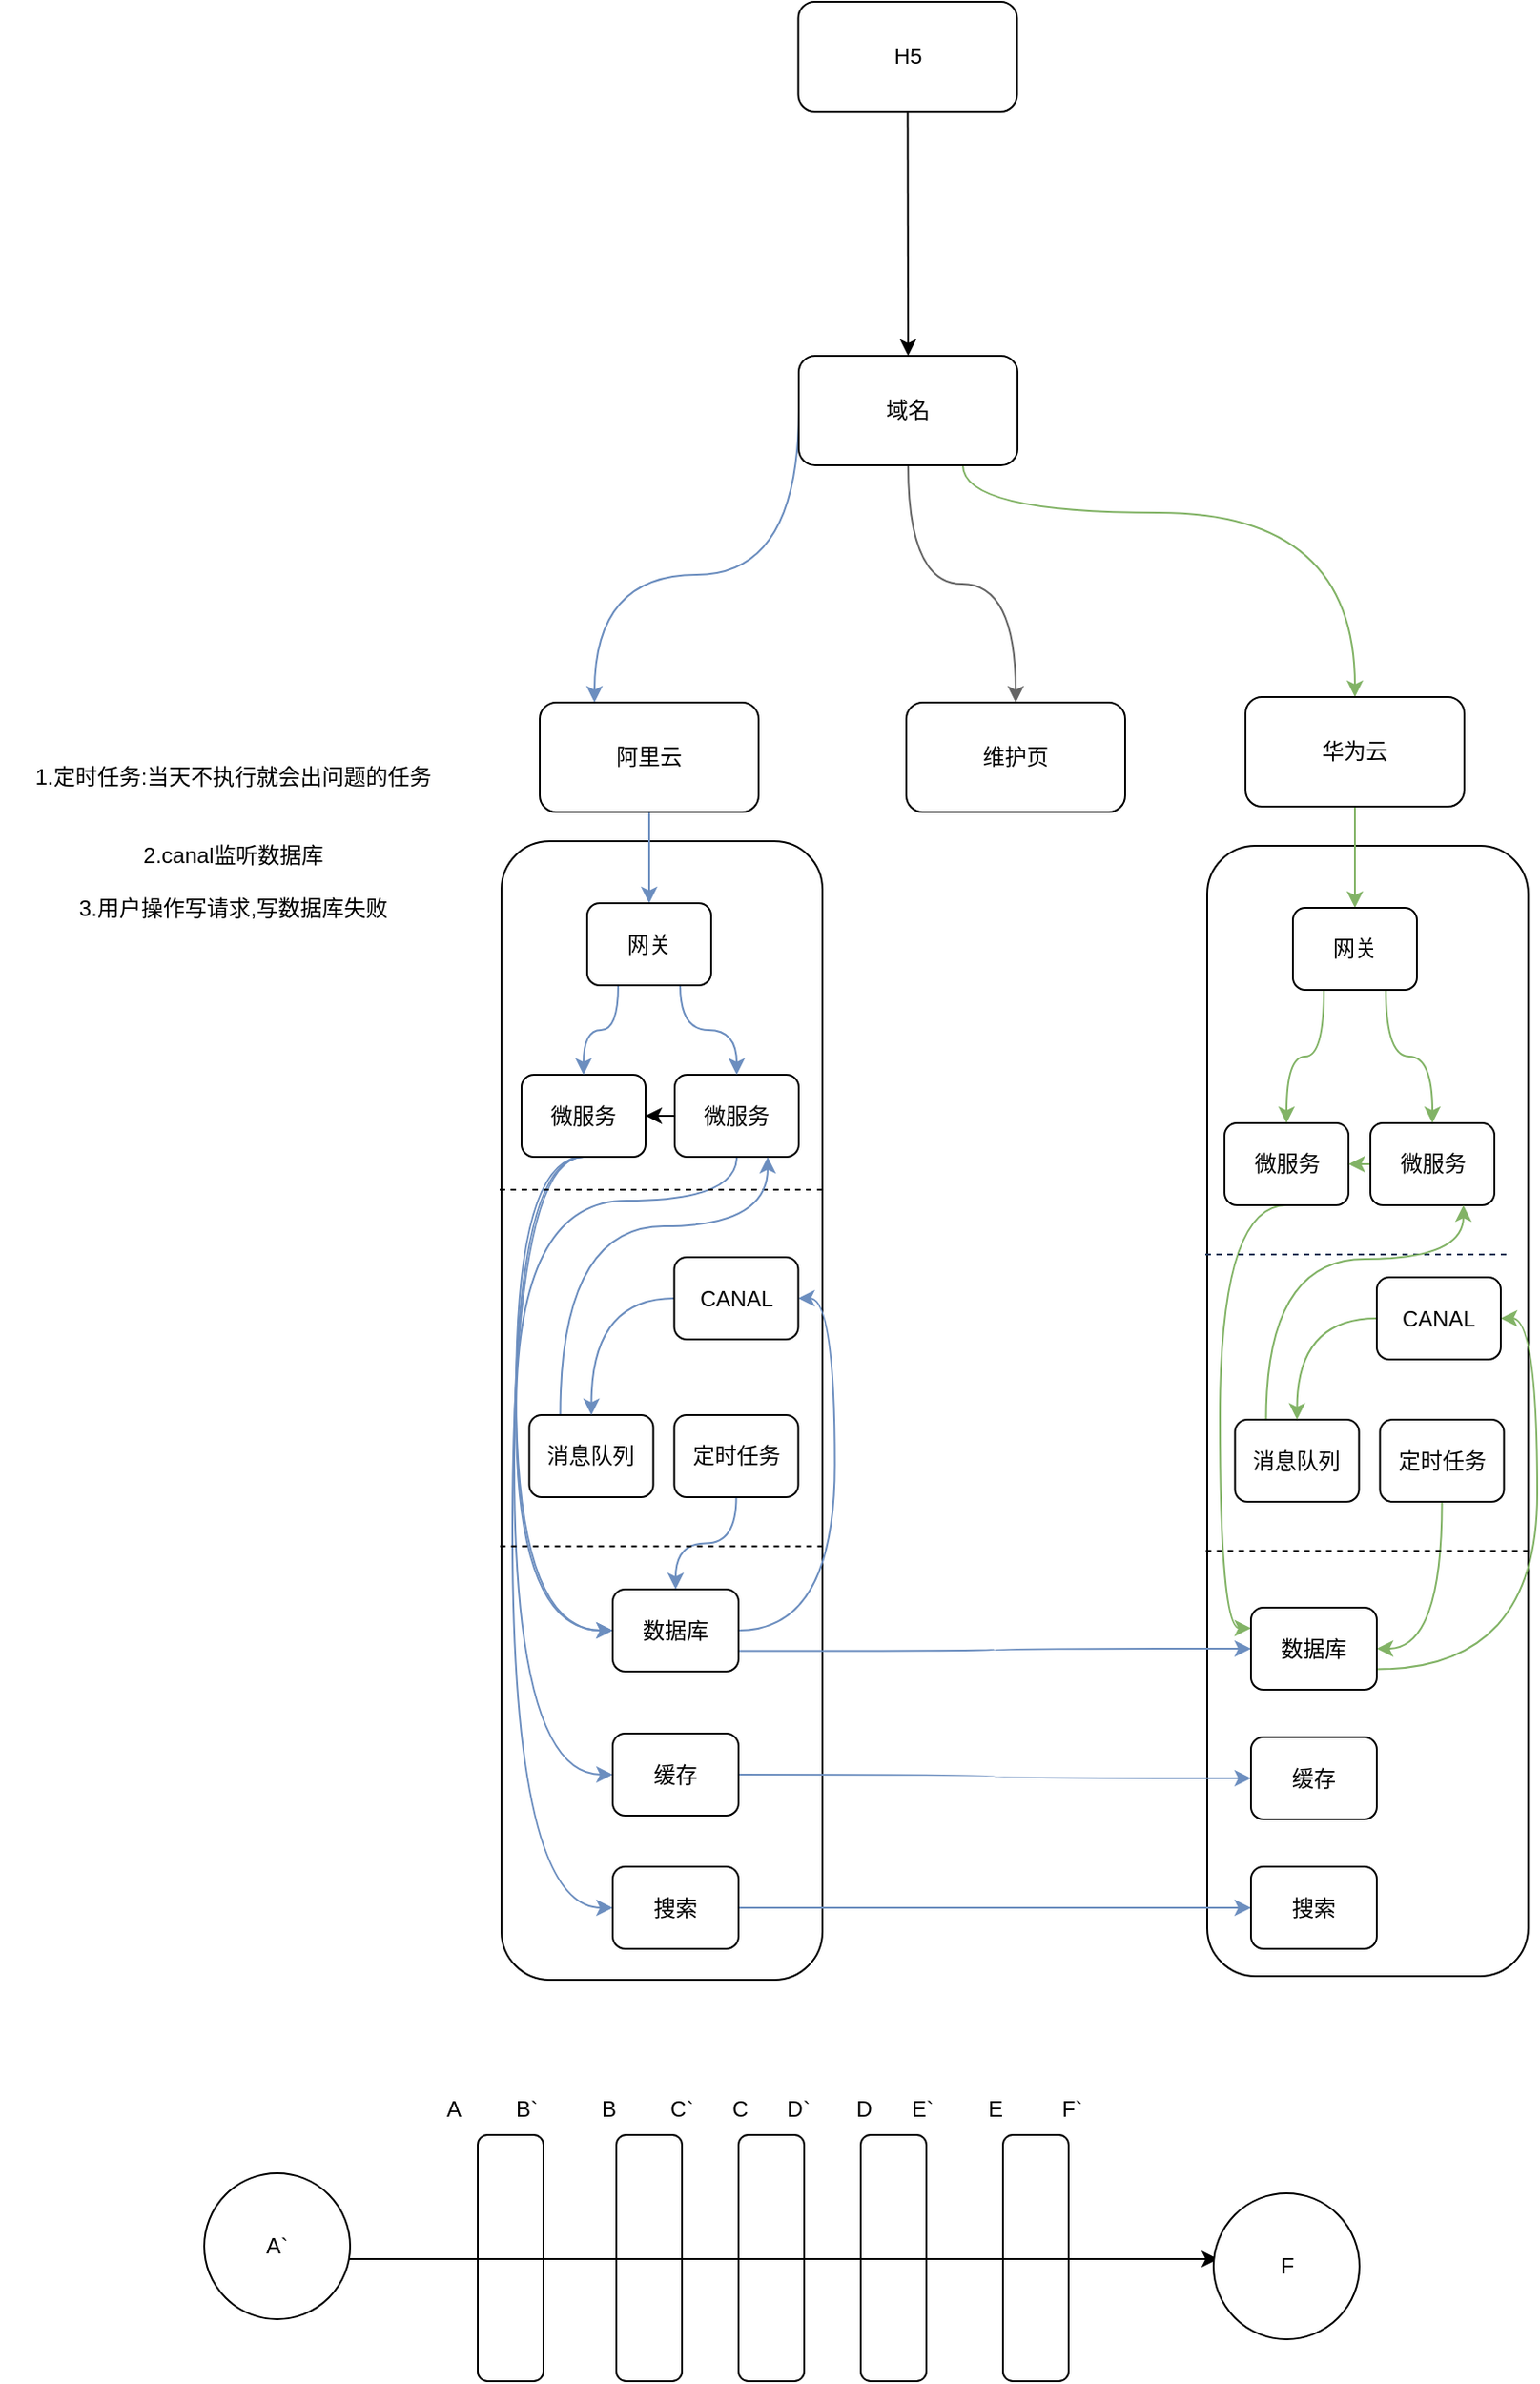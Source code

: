 <mxfile version="14.1.8" type="github">
  <diagram id="KDqxreiP4ad8gOxXgdTT" name="第 1 页">
    <mxGraphModel dx="1746" dy="1721" grid="0" gridSize="10" guides="1" tooltips="1" connect="1" arrows="1" fold="1" page="1" pageScale="1" pageWidth="827" pageHeight="1169" math="0" shadow="0">
      <root>
        <mxCell id="0" />
        <mxCell id="1" parent="0" />
        <mxCell id="CtFvst-kLlxkVtz9HqXl-45" value="" style="rounded=1;whiteSpace=wrap;html=1;" vertex="1" parent="1">
          <mxGeometry x="405" y="281.5" width="176" height="619.5" as="geometry" />
        </mxCell>
        <mxCell id="CtFvst-kLlxkVtz9HqXl-6" value="" style="rounded=1;whiteSpace=wrap;html=1;" vertex="1" parent="1">
          <mxGeometry x="18" y="279" width="176" height="624" as="geometry" />
        </mxCell>
        <mxCell id="CtFvst-kLlxkVtz9HqXl-5" style="edgeStyle=orthogonalEdgeStyle;orthogonalLoop=1;jettySize=auto;html=1;exitX=0;exitY=0.5;exitDx=0;exitDy=0;curved=1;entryX=0.25;entryY=0;entryDx=0;entryDy=0;fillColor=#dae8fc;strokeColor=#6c8ebf;" edge="1" parent="1" source="CtFvst-kLlxkVtz9HqXl-1" target="CtFvst-kLlxkVtz9HqXl-2">
          <mxGeometry relative="1" as="geometry">
            <Array as="points">
              <mxPoint x="181" y="133" />
              <mxPoint x="69" y="133" />
            </Array>
          </mxGeometry>
        </mxCell>
        <mxCell id="CtFvst-kLlxkVtz9HqXl-43" style="edgeStyle=orthogonalEdgeStyle;curved=1;orthogonalLoop=1;jettySize=auto;html=1;exitX=0.5;exitY=1;exitDx=0;exitDy=0;entryX=0.5;entryY=0;entryDx=0;entryDy=0;fillColor=#f5f5f5;strokeColor=#666666;" edge="1" parent="1" source="CtFvst-kLlxkVtz9HqXl-1" target="CtFvst-kLlxkVtz9HqXl-3">
          <mxGeometry relative="1" as="geometry" />
        </mxCell>
        <mxCell id="CtFvst-kLlxkVtz9HqXl-63" style="edgeStyle=orthogonalEdgeStyle;curved=1;orthogonalLoop=1;jettySize=auto;html=1;exitX=0.75;exitY=1;exitDx=0;exitDy=0;entryX=0.5;entryY=0;entryDx=0;entryDy=0;fillColor=#d5e8d4;strokeColor=#82b366;" edge="1" parent="1" source="CtFvst-kLlxkVtz9HqXl-1" target="CtFvst-kLlxkVtz9HqXl-4">
          <mxGeometry relative="1" as="geometry">
            <Array as="points">
              <mxPoint x="271" y="99" />
              <mxPoint x="486" y="99" />
            </Array>
          </mxGeometry>
        </mxCell>
        <mxCell id="CtFvst-kLlxkVtz9HqXl-1" value="域名" style="rounded=1;whiteSpace=wrap;html=1;" vertex="1" parent="1">
          <mxGeometry x="181" y="13" width="120" height="60" as="geometry" />
        </mxCell>
        <mxCell id="CtFvst-kLlxkVtz9HqXl-21" style="edgeStyle=orthogonalEdgeStyle;curved=1;orthogonalLoop=1;jettySize=auto;html=1;exitX=0.5;exitY=1;exitDx=0;exitDy=0;fillColor=#dae8fc;strokeColor=#6c8ebf;" edge="1" parent="1" source="CtFvst-kLlxkVtz9HqXl-2" target="CtFvst-kLlxkVtz9HqXl-18">
          <mxGeometry relative="1" as="geometry" />
        </mxCell>
        <mxCell id="CtFvst-kLlxkVtz9HqXl-2" value="阿里云" style="rounded=1;whiteSpace=wrap;html=1;" vertex="1" parent="1">
          <mxGeometry x="39" y="203" width="120" height="60" as="geometry" />
        </mxCell>
        <mxCell id="CtFvst-kLlxkVtz9HqXl-3" value="维护页" style="rounded=1;whiteSpace=wrap;html=1;" vertex="1" parent="1">
          <mxGeometry x="240" y="203" width="120" height="60" as="geometry" />
        </mxCell>
        <mxCell id="CtFvst-kLlxkVtz9HqXl-60" style="edgeStyle=orthogonalEdgeStyle;curved=1;orthogonalLoop=1;jettySize=auto;html=1;exitX=0.5;exitY=1;exitDx=0;exitDy=0;entryX=0.5;entryY=0;entryDx=0;entryDy=0;fillColor=#d5e8d4;strokeColor=#82b366;" edge="1" parent="1" source="CtFvst-kLlxkVtz9HqXl-4" target="CtFvst-kLlxkVtz9HqXl-50">
          <mxGeometry relative="1" as="geometry" />
        </mxCell>
        <mxCell id="CtFvst-kLlxkVtz9HqXl-4" value="华为云" style="rounded=1;whiteSpace=wrap;html=1;" vertex="1" parent="1">
          <mxGeometry x="426" y="200" width="120" height="60" as="geometry" />
        </mxCell>
        <mxCell id="CtFvst-kLlxkVtz9HqXl-15" style="edgeStyle=orthogonalEdgeStyle;orthogonalLoop=1;jettySize=auto;html=1;exitX=0.5;exitY=1;exitDx=0;exitDy=0;curved=1;" edge="1" parent="1" source="CtFvst-kLlxkVtz9HqXl-10" target="CtFvst-kLlxkVtz9HqXl-1">
          <mxGeometry relative="1" as="geometry" />
        </mxCell>
        <mxCell id="CtFvst-kLlxkVtz9HqXl-10" value="H5" style="rounded=1;whiteSpace=wrap;html=1;" vertex="1" parent="1">
          <mxGeometry x="180.75" y="-181" width="120" height="60" as="geometry" />
        </mxCell>
        <mxCell id="CtFvst-kLlxkVtz9HqXl-68" style="edgeStyle=orthogonalEdgeStyle;curved=1;orthogonalLoop=1;jettySize=auto;html=1;exitX=0.5;exitY=1;exitDx=0;exitDy=0;entryX=0;entryY=0.5;entryDx=0;entryDy=0;fillColor=#dae8fc;strokeColor=#6c8ebf;" edge="1" parent="1" source="CtFvst-kLlxkVtz9HqXl-16" target="CtFvst-kLlxkVtz9HqXl-34">
          <mxGeometry relative="1" as="geometry">
            <Array as="points">
              <mxPoint x="26" y="452" />
              <mxPoint x="26" y="712" />
            </Array>
          </mxGeometry>
        </mxCell>
        <mxCell id="CtFvst-kLlxkVtz9HqXl-105" style="edgeStyle=orthogonalEdgeStyle;curved=1;orthogonalLoop=1;jettySize=auto;html=1;exitX=0.5;exitY=1;exitDx=0;exitDy=0;entryX=0;entryY=0.5;entryDx=0;entryDy=0;strokeColor=#6c8ebf;fillColor=#dae8fc;" edge="1" parent="1" source="CtFvst-kLlxkVtz9HqXl-16" target="CtFvst-kLlxkVtz9HqXl-33">
          <mxGeometry relative="1" as="geometry">
            <Array as="points">
              <mxPoint x="25" y="452" />
              <mxPoint x="25" y="791" />
            </Array>
          </mxGeometry>
        </mxCell>
        <mxCell id="CtFvst-kLlxkVtz9HqXl-106" style="edgeStyle=orthogonalEdgeStyle;curved=1;orthogonalLoop=1;jettySize=auto;html=1;exitX=0.5;exitY=1;exitDx=0;exitDy=0;entryX=0;entryY=0.5;entryDx=0;entryDy=0;strokeColor=#6c8ebf;fillColor=#dae8fc;" edge="1" parent="1" source="CtFvst-kLlxkVtz9HqXl-16" target="CtFvst-kLlxkVtz9HqXl-35">
          <mxGeometry relative="1" as="geometry">
            <Array as="points">
              <mxPoint x="24" y="452" />
              <mxPoint x="24" y="864" />
            </Array>
          </mxGeometry>
        </mxCell>
        <mxCell id="CtFvst-kLlxkVtz9HqXl-16" value="微服务" style="rounded=1;whiteSpace=wrap;html=1;" vertex="1" parent="1">
          <mxGeometry x="29" y="407" width="68" height="45" as="geometry" />
        </mxCell>
        <mxCell id="CtFvst-kLlxkVtz9HqXl-70" style="edgeStyle=orthogonalEdgeStyle;curved=1;orthogonalLoop=1;jettySize=auto;html=1;exitX=0.5;exitY=1;exitDx=0;exitDy=0;entryX=0;entryY=0.5;entryDx=0;entryDy=0;fillColor=#dae8fc;strokeColor=#6c8ebf;" edge="1" parent="1" source="CtFvst-kLlxkVtz9HqXl-17" target="CtFvst-kLlxkVtz9HqXl-34">
          <mxGeometry relative="1" as="geometry">
            <Array as="points">
              <mxPoint x="26" y="476" />
              <mxPoint x="26" y="712" />
            </Array>
          </mxGeometry>
        </mxCell>
        <mxCell id="CtFvst-kLlxkVtz9HqXl-75" style="edgeStyle=orthogonalEdgeStyle;curved=1;orthogonalLoop=1;jettySize=auto;html=1;exitX=0;exitY=0.5;exitDx=0;exitDy=0;entryX=1;entryY=0.5;entryDx=0;entryDy=0;" edge="1" parent="1" source="CtFvst-kLlxkVtz9HqXl-17" target="CtFvst-kLlxkVtz9HqXl-16">
          <mxGeometry relative="1" as="geometry" />
        </mxCell>
        <mxCell id="CtFvst-kLlxkVtz9HqXl-17" value="微服务" style="rounded=1;whiteSpace=wrap;html=1;" vertex="1" parent="1">
          <mxGeometry x="113" y="407" width="68" height="45" as="geometry" />
        </mxCell>
        <mxCell id="CtFvst-kLlxkVtz9HqXl-23" style="edgeStyle=orthogonalEdgeStyle;curved=1;orthogonalLoop=1;jettySize=auto;html=1;exitX=0.75;exitY=1;exitDx=0;exitDy=0;entryX=0.5;entryY=0;entryDx=0;entryDy=0;fillColor=#dae8fc;strokeColor=#6c8ebf;" edge="1" parent="1" source="CtFvst-kLlxkVtz9HqXl-18" target="CtFvst-kLlxkVtz9HqXl-17">
          <mxGeometry relative="1" as="geometry" />
        </mxCell>
        <mxCell id="CtFvst-kLlxkVtz9HqXl-25" style="edgeStyle=orthogonalEdgeStyle;curved=1;orthogonalLoop=1;jettySize=auto;html=1;exitX=0.25;exitY=1;exitDx=0;exitDy=0;entryX=0.5;entryY=0;entryDx=0;entryDy=0;fillColor=#dae8fc;strokeColor=#6c8ebf;" edge="1" parent="1" source="CtFvst-kLlxkVtz9HqXl-18" target="CtFvst-kLlxkVtz9HqXl-16">
          <mxGeometry relative="1" as="geometry" />
        </mxCell>
        <mxCell id="CtFvst-kLlxkVtz9HqXl-18" value="网关" style="rounded=1;whiteSpace=wrap;html=1;" vertex="1" parent="1">
          <mxGeometry x="65" y="313" width="68" height="45" as="geometry" />
        </mxCell>
        <mxCell id="CtFvst-kLlxkVtz9HqXl-26" value="" style="endArrow=none;dashed=1;html=1;" edge="1" parent="1">
          <mxGeometry width="50" height="50" relative="1" as="geometry">
            <mxPoint x="17" y="470" as="sourcePoint" />
            <mxPoint x="196" y="470" as="targetPoint" />
          </mxGeometry>
        </mxCell>
        <mxCell id="CtFvst-kLlxkVtz9HqXl-74" style="edgeStyle=orthogonalEdgeStyle;curved=1;orthogonalLoop=1;jettySize=auto;html=1;exitX=0.25;exitY=0;exitDx=0;exitDy=0;entryX=0.75;entryY=1;entryDx=0;entryDy=0;fillColor=#dae8fc;strokeColor=#6c8ebf;" edge="1" parent="1" source="CtFvst-kLlxkVtz9HqXl-29" target="CtFvst-kLlxkVtz9HqXl-17">
          <mxGeometry relative="1" as="geometry">
            <Array as="points">
              <mxPoint x="50" y="490" />
              <mxPoint x="164" y="490" />
            </Array>
          </mxGeometry>
        </mxCell>
        <mxCell id="CtFvst-kLlxkVtz9HqXl-29" value="消息队列" style="rounded=1;whiteSpace=wrap;html=1;" vertex="1" parent="1">
          <mxGeometry x="33.25" y="593.5" width="68" height="45" as="geometry" />
        </mxCell>
        <mxCell id="CtFvst-kLlxkVtz9HqXl-67" style="edgeStyle=orthogonalEdgeStyle;curved=1;orthogonalLoop=1;jettySize=auto;html=1;exitX=0.5;exitY=1;exitDx=0;exitDy=0;entryX=0.5;entryY=0;entryDx=0;entryDy=0;fillColor=#dae8fc;strokeColor=#6c8ebf;" edge="1" parent="1" source="CtFvst-kLlxkVtz9HqXl-30" target="CtFvst-kLlxkVtz9HqXl-34">
          <mxGeometry relative="1" as="geometry" />
        </mxCell>
        <mxCell id="CtFvst-kLlxkVtz9HqXl-30" value="&lt;span&gt;定时任务&lt;/span&gt;" style="rounded=1;whiteSpace=wrap;html=1;" vertex="1" parent="1">
          <mxGeometry x="112.75" y="593.5" width="68" height="45" as="geometry" />
        </mxCell>
        <mxCell id="CtFvst-kLlxkVtz9HqXl-31" value="" style="endArrow=none;dashed=1;html=1;entryX=1;entryY=0.399;entryDx=0;entryDy=0;entryPerimeter=0;exitX=-0.01;exitY=0.399;exitDx=0;exitDy=0;exitPerimeter=0;" edge="1" parent="1">
          <mxGeometry width="50" height="50" relative="1" as="geometry">
            <mxPoint x="17.24" y="665.407" as="sourcePoint" />
            <mxPoint x="195" y="665.407" as="targetPoint" />
          </mxGeometry>
        </mxCell>
        <mxCell id="CtFvst-kLlxkVtz9HqXl-32" value="1.定时任务:当天不执行就会出问题的任务&lt;br&gt;&lt;br&gt;&lt;br&gt;2.canal监听数据库&lt;br&gt;&lt;br&gt;3.用户操作写请求,写数据库失败&lt;br&gt;&lt;br&gt;" style="text;html=1;strokeColor=none;fillColor=none;align=center;verticalAlign=middle;whiteSpace=wrap;rounded=0;" vertex="1" parent="1">
          <mxGeometry x="-257" y="215" width="256" height="143" as="geometry" />
        </mxCell>
        <mxCell id="CtFvst-kLlxkVtz9HqXl-78" style="edgeStyle=orthogonalEdgeStyle;curved=1;orthogonalLoop=1;jettySize=auto;html=1;exitX=1;exitY=0.5;exitDx=0;exitDy=0;entryX=0;entryY=0.5;entryDx=0;entryDy=0;fillColor=#dae8fc;strokeColor=#6c8ebf;" edge="1" parent="1" source="CtFvst-kLlxkVtz9HqXl-33" target="CtFvst-kLlxkVtz9HqXl-57">
          <mxGeometry relative="1" as="geometry" />
        </mxCell>
        <mxCell id="CtFvst-kLlxkVtz9HqXl-33" value="缓存" style="rounded=1;whiteSpace=wrap;html=1;" vertex="1" parent="1">
          <mxGeometry x="79" y="768" width="69" height="45" as="geometry" />
        </mxCell>
        <mxCell id="CtFvst-kLlxkVtz9HqXl-73" style="edgeStyle=orthogonalEdgeStyle;curved=1;orthogonalLoop=1;jettySize=auto;html=1;exitX=1;exitY=0.5;exitDx=0;exitDy=0;entryX=1;entryY=0.5;entryDx=0;entryDy=0;fillColor=#dae8fc;strokeColor=#6c8ebf;" edge="1" parent="1" source="CtFvst-kLlxkVtz9HqXl-34" target="CtFvst-kLlxkVtz9HqXl-71">
          <mxGeometry relative="1" as="geometry" />
        </mxCell>
        <mxCell id="CtFvst-kLlxkVtz9HqXl-77" style="edgeStyle=orthogonalEdgeStyle;curved=1;orthogonalLoop=1;jettySize=auto;html=1;exitX=1;exitY=0.75;exitDx=0;exitDy=0;entryX=0;entryY=0.5;entryDx=0;entryDy=0;fillColor=#dae8fc;strokeColor=#6c8ebf;" edge="1" parent="1" source="CtFvst-kLlxkVtz9HqXl-34" target="CtFvst-kLlxkVtz9HqXl-58">
          <mxGeometry relative="1" as="geometry" />
        </mxCell>
        <mxCell id="CtFvst-kLlxkVtz9HqXl-34" value="数据库" style="rounded=1;whiteSpace=wrap;html=1;" vertex="1" parent="1">
          <mxGeometry x="79" y="689" width="69" height="45" as="geometry" />
        </mxCell>
        <mxCell id="CtFvst-kLlxkVtz9HqXl-79" style="edgeStyle=orthogonalEdgeStyle;curved=1;orthogonalLoop=1;jettySize=auto;html=1;exitX=1;exitY=0.5;exitDx=0;exitDy=0;entryX=0;entryY=0.5;entryDx=0;entryDy=0;fillColor=#dae8fc;strokeColor=#6c8ebf;" edge="1" parent="1" source="CtFvst-kLlxkVtz9HqXl-35" target="CtFvst-kLlxkVtz9HqXl-59">
          <mxGeometry relative="1" as="geometry" />
        </mxCell>
        <mxCell id="CtFvst-kLlxkVtz9HqXl-35" value="搜索" style="rounded=1;whiteSpace=wrap;html=1;" vertex="1" parent="1">
          <mxGeometry x="79" y="841" width="69" height="45" as="geometry" />
        </mxCell>
        <mxCell id="CtFvst-kLlxkVtz9HqXl-104" style="edgeStyle=orthogonalEdgeStyle;curved=1;orthogonalLoop=1;jettySize=auto;html=1;exitX=0.5;exitY=1;exitDx=0;exitDy=0;entryX=0;entryY=0.25;entryDx=0;entryDy=0;fillColor=#d5e8d4;strokeColor=#82b366;" edge="1" parent="1" source="CtFvst-kLlxkVtz9HqXl-46" target="CtFvst-kLlxkVtz9HqXl-58">
          <mxGeometry relative="1" as="geometry">
            <Array as="points">
              <mxPoint x="412" y="479" />
              <mxPoint x="412" y="710" />
            </Array>
          </mxGeometry>
        </mxCell>
        <mxCell id="CtFvst-kLlxkVtz9HqXl-46" value="微服务" style="rounded=1;whiteSpace=wrap;html=1;" vertex="1" parent="1">
          <mxGeometry x="414.5" y="433.5" width="68" height="45" as="geometry" />
        </mxCell>
        <mxCell id="CtFvst-kLlxkVtz9HqXl-103" style="edgeStyle=orthogonalEdgeStyle;curved=1;orthogonalLoop=1;jettySize=auto;html=1;exitX=0;exitY=0.5;exitDx=0;exitDy=0;entryX=1;entryY=0.5;entryDx=0;entryDy=0;fillColor=#d5e8d4;strokeColor=#82b366;" edge="1" parent="1" source="CtFvst-kLlxkVtz9HqXl-47" target="CtFvst-kLlxkVtz9HqXl-46">
          <mxGeometry relative="1" as="geometry" />
        </mxCell>
        <mxCell id="CtFvst-kLlxkVtz9HqXl-47" value="微服务" style="rounded=1;whiteSpace=wrap;html=1;" vertex="1" parent="1">
          <mxGeometry x="494.5" y="433.5" width="68" height="45" as="geometry" />
        </mxCell>
        <mxCell id="CtFvst-kLlxkVtz9HqXl-48" style="edgeStyle=orthogonalEdgeStyle;curved=1;orthogonalLoop=1;jettySize=auto;html=1;exitX=0.75;exitY=1;exitDx=0;exitDy=0;entryX=0.5;entryY=0;entryDx=0;entryDy=0;fillColor=#d5e8d4;strokeColor=#82b366;" edge="1" source="CtFvst-kLlxkVtz9HqXl-50" target="CtFvst-kLlxkVtz9HqXl-47" parent="1">
          <mxGeometry relative="1" as="geometry" />
        </mxCell>
        <mxCell id="CtFvst-kLlxkVtz9HqXl-49" style="edgeStyle=orthogonalEdgeStyle;curved=1;orthogonalLoop=1;jettySize=auto;html=1;exitX=0.25;exitY=1;exitDx=0;exitDy=0;entryX=0.5;entryY=0;entryDx=0;entryDy=0;fillColor=#d5e8d4;strokeColor=#82b366;" edge="1" source="CtFvst-kLlxkVtz9HqXl-50" target="CtFvst-kLlxkVtz9HqXl-46" parent="1">
          <mxGeometry relative="1" as="geometry" />
        </mxCell>
        <mxCell id="CtFvst-kLlxkVtz9HqXl-50" value="网关" style="rounded=1;whiteSpace=wrap;html=1;" vertex="1" parent="1">
          <mxGeometry x="452" y="315.5" width="68" height="45" as="geometry" />
        </mxCell>
        <mxCell id="CtFvst-kLlxkVtz9HqXl-51" value="" style="endArrow=none;dashed=1;html=1;fillColor=#d5e8d4;strokeColor=#1D3557;" edge="1" parent="1">
          <mxGeometry width="50" height="50" relative="1" as="geometry">
            <mxPoint x="404" y="505.5" as="sourcePoint" />
            <mxPoint x="571" y="505.5" as="targetPoint" />
          </mxGeometry>
        </mxCell>
        <mxCell id="CtFvst-kLlxkVtz9HqXl-102" style="edgeStyle=orthogonalEdgeStyle;curved=1;orthogonalLoop=1;jettySize=auto;html=1;exitX=0.25;exitY=0;exitDx=0;exitDy=0;entryX=0.75;entryY=1;entryDx=0;entryDy=0;fillColor=#d5e8d4;strokeColor=#82b366;" edge="1" parent="1" source="CtFvst-kLlxkVtz9HqXl-54" target="CtFvst-kLlxkVtz9HqXl-47">
          <mxGeometry relative="1" as="geometry">
            <Array as="points">
              <mxPoint x="437" y="508" />
              <mxPoint x="546" y="508" />
            </Array>
          </mxGeometry>
        </mxCell>
        <mxCell id="CtFvst-kLlxkVtz9HqXl-54" value="消息队列" style="rounded=1;whiteSpace=wrap;html=1;" vertex="1" parent="1">
          <mxGeometry x="420.25" y="596" width="68" height="45" as="geometry" />
        </mxCell>
        <mxCell id="CtFvst-kLlxkVtz9HqXl-100" style="edgeStyle=orthogonalEdgeStyle;curved=1;orthogonalLoop=1;jettySize=auto;html=1;exitX=0.5;exitY=1;exitDx=0;exitDy=0;entryX=1;entryY=0.5;entryDx=0;entryDy=0;fillColor=#d5e8d4;strokeColor=#82b366;" edge="1" parent="1" source="CtFvst-kLlxkVtz9HqXl-55" target="CtFvst-kLlxkVtz9HqXl-58">
          <mxGeometry relative="1" as="geometry" />
        </mxCell>
        <mxCell id="CtFvst-kLlxkVtz9HqXl-55" value="&lt;span&gt;定时任务&lt;/span&gt;" style="rounded=1;whiteSpace=wrap;html=1;" vertex="1" parent="1">
          <mxGeometry x="499.75" y="596" width="68" height="45" as="geometry" />
        </mxCell>
        <mxCell id="CtFvst-kLlxkVtz9HqXl-56" value="" style="endArrow=none;dashed=1;html=1;entryX=1;entryY=0.399;entryDx=0;entryDy=0;entryPerimeter=0;exitX=-0.01;exitY=0.399;exitDx=0;exitDy=0;exitPerimeter=0;" edge="1" parent="1">
          <mxGeometry width="50" height="50" relative="1" as="geometry">
            <mxPoint x="404.24" y="667.907" as="sourcePoint" />
            <mxPoint x="582" y="667.907" as="targetPoint" />
          </mxGeometry>
        </mxCell>
        <mxCell id="CtFvst-kLlxkVtz9HqXl-57" value="缓存" style="rounded=1;whiteSpace=wrap;html=1;" vertex="1" parent="1">
          <mxGeometry x="429" y="770" width="69" height="45" as="geometry" />
        </mxCell>
        <mxCell id="CtFvst-kLlxkVtz9HqXl-101" style="edgeStyle=orthogonalEdgeStyle;curved=1;orthogonalLoop=1;jettySize=auto;html=1;exitX=1;exitY=0.75;exitDx=0;exitDy=0;entryX=1;entryY=0.5;entryDx=0;entryDy=0;fillColor=#d5e8d4;strokeColor=#82b366;" edge="1" parent="1" source="CtFvst-kLlxkVtz9HqXl-58" target="CtFvst-kLlxkVtz9HqXl-98">
          <mxGeometry relative="1" as="geometry" />
        </mxCell>
        <mxCell id="CtFvst-kLlxkVtz9HqXl-58" value="数据库" style="rounded=1;whiteSpace=wrap;html=1;" vertex="1" parent="1">
          <mxGeometry x="429" y="699" width="69" height="45" as="geometry" />
        </mxCell>
        <mxCell id="CtFvst-kLlxkVtz9HqXl-59" value="搜索" style="rounded=1;whiteSpace=wrap;html=1;" vertex="1" parent="1">
          <mxGeometry x="429" y="841" width="69" height="45" as="geometry" />
        </mxCell>
        <mxCell id="CtFvst-kLlxkVtz9HqXl-72" style="edgeStyle=orthogonalEdgeStyle;curved=1;orthogonalLoop=1;jettySize=auto;html=1;exitX=0;exitY=0.5;exitDx=0;exitDy=0;fillColor=#dae8fc;strokeColor=#6c8ebf;" edge="1" parent="1" source="CtFvst-kLlxkVtz9HqXl-71" target="CtFvst-kLlxkVtz9HqXl-29">
          <mxGeometry relative="1" as="geometry" />
        </mxCell>
        <mxCell id="CtFvst-kLlxkVtz9HqXl-71" value="CANAL" style="rounded=1;whiteSpace=wrap;html=1;" vertex="1" parent="1">
          <mxGeometry x="112.75" y="507" width="68" height="45" as="geometry" />
        </mxCell>
        <mxCell id="CtFvst-kLlxkVtz9HqXl-80" value="" style="rounded=1;whiteSpace=wrap;html=1;" vertex="1" parent="1">
          <mxGeometry x="5" y="988" width="36" height="135" as="geometry" />
        </mxCell>
        <mxCell id="CtFvst-kLlxkVtz9HqXl-81" value="" style="rounded=1;whiteSpace=wrap;html=1;" vertex="1" parent="1">
          <mxGeometry x="81" y="988" width="36" height="135" as="geometry" />
        </mxCell>
        <mxCell id="CtFvst-kLlxkVtz9HqXl-82" value="" style="rounded=1;whiteSpace=wrap;html=1;" vertex="1" parent="1">
          <mxGeometry x="148" y="988" width="36" height="135" as="geometry" />
        </mxCell>
        <mxCell id="CtFvst-kLlxkVtz9HqXl-83" value="" style="rounded=1;whiteSpace=wrap;html=1;" vertex="1" parent="1">
          <mxGeometry x="215" y="988" width="36" height="135" as="geometry" />
        </mxCell>
        <mxCell id="CtFvst-kLlxkVtz9HqXl-84" value="" style="rounded=1;whiteSpace=wrap;html=1;" vertex="1" parent="1">
          <mxGeometry x="293" y="988" width="36" height="135" as="geometry" />
        </mxCell>
        <mxCell id="CtFvst-kLlxkVtz9HqXl-85" value="" style="endArrow=classic;html=1;" edge="1" parent="1">
          <mxGeometry width="50" height="50" relative="1" as="geometry">
            <mxPoint x="-69" y="1056" as="sourcePoint" />
            <mxPoint x="411" y="1056" as="targetPoint" />
          </mxGeometry>
        </mxCell>
        <mxCell id="CtFvst-kLlxkVtz9HqXl-86" value="A" style="text;html=1;strokeColor=none;fillColor=none;align=center;verticalAlign=middle;whiteSpace=wrap;rounded=0;" vertex="1" parent="1">
          <mxGeometry x="-28" y="964" width="40" height="20" as="geometry" />
        </mxCell>
        <mxCell id="CtFvst-kLlxkVtz9HqXl-87" value="B`" style="text;html=1;strokeColor=none;fillColor=none;align=center;verticalAlign=middle;whiteSpace=wrap;rounded=0;" vertex="1" parent="1">
          <mxGeometry x="12" y="964" width="40" height="20" as="geometry" />
        </mxCell>
        <mxCell id="CtFvst-kLlxkVtz9HqXl-88" value="B" style="text;html=1;strokeColor=none;fillColor=none;align=center;verticalAlign=middle;whiteSpace=wrap;rounded=0;" vertex="1" parent="1">
          <mxGeometry x="57" y="964" width="40" height="20" as="geometry" />
        </mxCell>
        <mxCell id="CtFvst-kLlxkVtz9HqXl-89" value="C`" style="text;html=1;strokeColor=none;fillColor=none;align=center;verticalAlign=middle;whiteSpace=wrap;rounded=0;" vertex="1" parent="1">
          <mxGeometry x="97" y="964" width="40" height="20" as="geometry" />
        </mxCell>
        <mxCell id="CtFvst-kLlxkVtz9HqXl-90" value="C" style="text;html=1;strokeColor=none;fillColor=none;align=center;verticalAlign=middle;whiteSpace=wrap;rounded=0;" vertex="1" parent="1">
          <mxGeometry x="129" y="964" width="40" height="20" as="geometry" />
        </mxCell>
        <mxCell id="CtFvst-kLlxkVtz9HqXl-91" value="D`" style="text;html=1;strokeColor=none;fillColor=none;align=center;verticalAlign=middle;whiteSpace=wrap;rounded=0;" vertex="1" parent="1">
          <mxGeometry x="161" y="964" width="40" height="20" as="geometry" />
        </mxCell>
        <mxCell id="CtFvst-kLlxkVtz9HqXl-92" value="D" style="text;html=1;strokeColor=none;fillColor=none;align=center;verticalAlign=middle;whiteSpace=wrap;rounded=0;" vertex="1" parent="1">
          <mxGeometry x="197" y="964" width="40" height="20" as="geometry" />
        </mxCell>
        <mxCell id="CtFvst-kLlxkVtz9HqXl-93" value="E`" style="text;html=1;strokeColor=none;fillColor=none;align=center;verticalAlign=middle;whiteSpace=wrap;rounded=0;" vertex="1" parent="1">
          <mxGeometry x="229" y="964" width="40" height="20" as="geometry" />
        </mxCell>
        <mxCell id="CtFvst-kLlxkVtz9HqXl-94" value="E" style="text;html=1;strokeColor=none;fillColor=none;align=center;verticalAlign=middle;whiteSpace=wrap;rounded=0;" vertex="1" parent="1">
          <mxGeometry x="269" y="964" width="40" height="20" as="geometry" />
        </mxCell>
        <mxCell id="CtFvst-kLlxkVtz9HqXl-95" value="F`" style="text;html=1;strokeColor=none;fillColor=none;align=center;verticalAlign=middle;whiteSpace=wrap;rounded=0;" vertex="1" parent="1">
          <mxGeometry x="311" y="964" width="40" height="20" as="geometry" />
        </mxCell>
        <mxCell id="CtFvst-kLlxkVtz9HqXl-96" value="A`" style="ellipse;whiteSpace=wrap;html=1;aspect=fixed;" vertex="1" parent="1">
          <mxGeometry x="-145" y="1009" width="80" height="80" as="geometry" />
        </mxCell>
        <mxCell id="CtFvst-kLlxkVtz9HqXl-97" value="F" style="ellipse;whiteSpace=wrap;html=1;aspect=fixed;" vertex="1" parent="1">
          <mxGeometry x="408.5" y="1020" width="80" height="80" as="geometry" />
        </mxCell>
        <mxCell id="CtFvst-kLlxkVtz9HqXl-99" style="edgeStyle=orthogonalEdgeStyle;curved=1;orthogonalLoop=1;jettySize=auto;html=1;exitX=0;exitY=0.5;exitDx=0;exitDy=0;entryX=0.5;entryY=0;entryDx=0;entryDy=0;fillColor=#d5e8d4;strokeColor=#82b366;" edge="1" parent="1" source="CtFvst-kLlxkVtz9HqXl-98" target="CtFvst-kLlxkVtz9HqXl-54">
          <mxGeometry relative="1" as="geometry" />
        </mxCell>
        <mxCell id="CtFvst-kLlxkVtz9HqXl-98" value="CANAL" style="rounded=1;whiteSpace=wrap;html=1;" vertex="1" parent="1">
          <mxGeometry x="498" y="518" width="68" height="45" as="geometry" />
        </mxCell>
      </root>
    </mxGraphModel>
  </diagram>
</mxfile>
